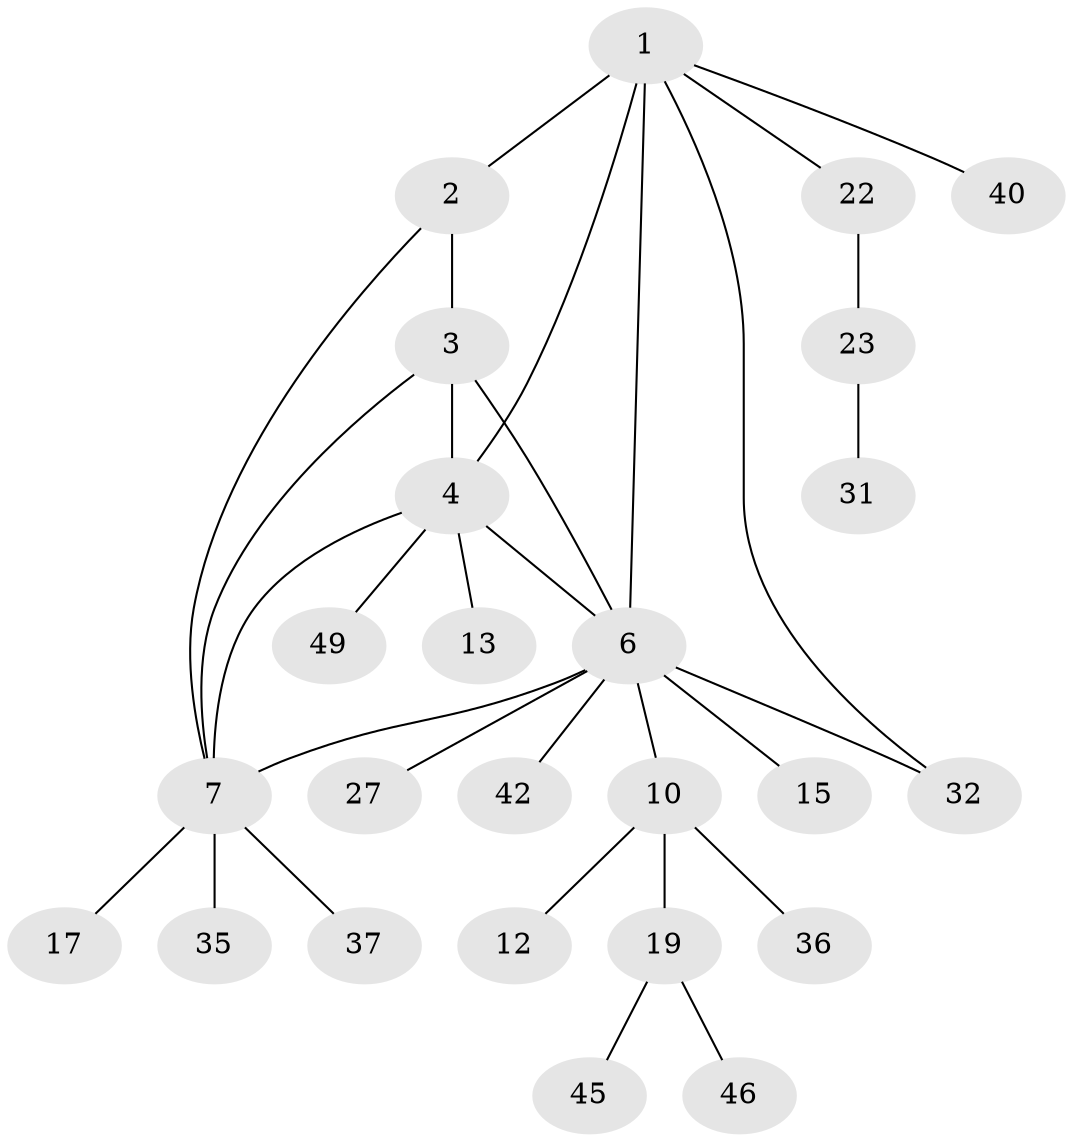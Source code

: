 // original degree distribution, {7: 0.06, 3: 0.12, 4: 0.08, 6: 0.06, 10: 0.02, 1: 0.5, 2: 0.16}
// Generated by graph-tools (version 1.1) at 2025/15/03/09/25 04:15:59]
// undirected, 25 vertices, 31 edges
graph export_dot {
graph [start="1"]
  node [color=gray90,style=filled];
  1;
  2;
  3;
  4 [super="+11+5"];
  6 [super="+34+9"];
  7 [super="+29+26+8"];
  10;
  12 [super="+14+48+43"];
  13;
  15;
  17;
  19;
  22;
  23;
  27;
  31;
  32 [super="+44"];
  35;
  36;
  37;
  40;
  42;
  45;
  46;
  49;
  1 -- 2;
  1 -- 6 [weight=2];
  1 -- 22;
  1 -- 32;
  1 -- 40;
  1 -- 4;
  2 -- 3;
  2 -- 7;
  3 -- 4;
  3 -- 7;
  3 -- 6;
  4 -- 7;
  4 -- 13;
  4 -- 49;
  4 -- 6;
  6 -- 15;
  6 -- 27;
  6 -- 42;
  6 -- 32;
  6 -- 7 [weight=4];
  6 -- 10;
  7 -- 17;
  7 -- 35;
  7 -- 37;
  10 -- 12;
  10 -- 19;
  10 -- 36;
  19 -- 45;
  19 -- 46;
  22 -- 23;
  23 -- 31;
}
